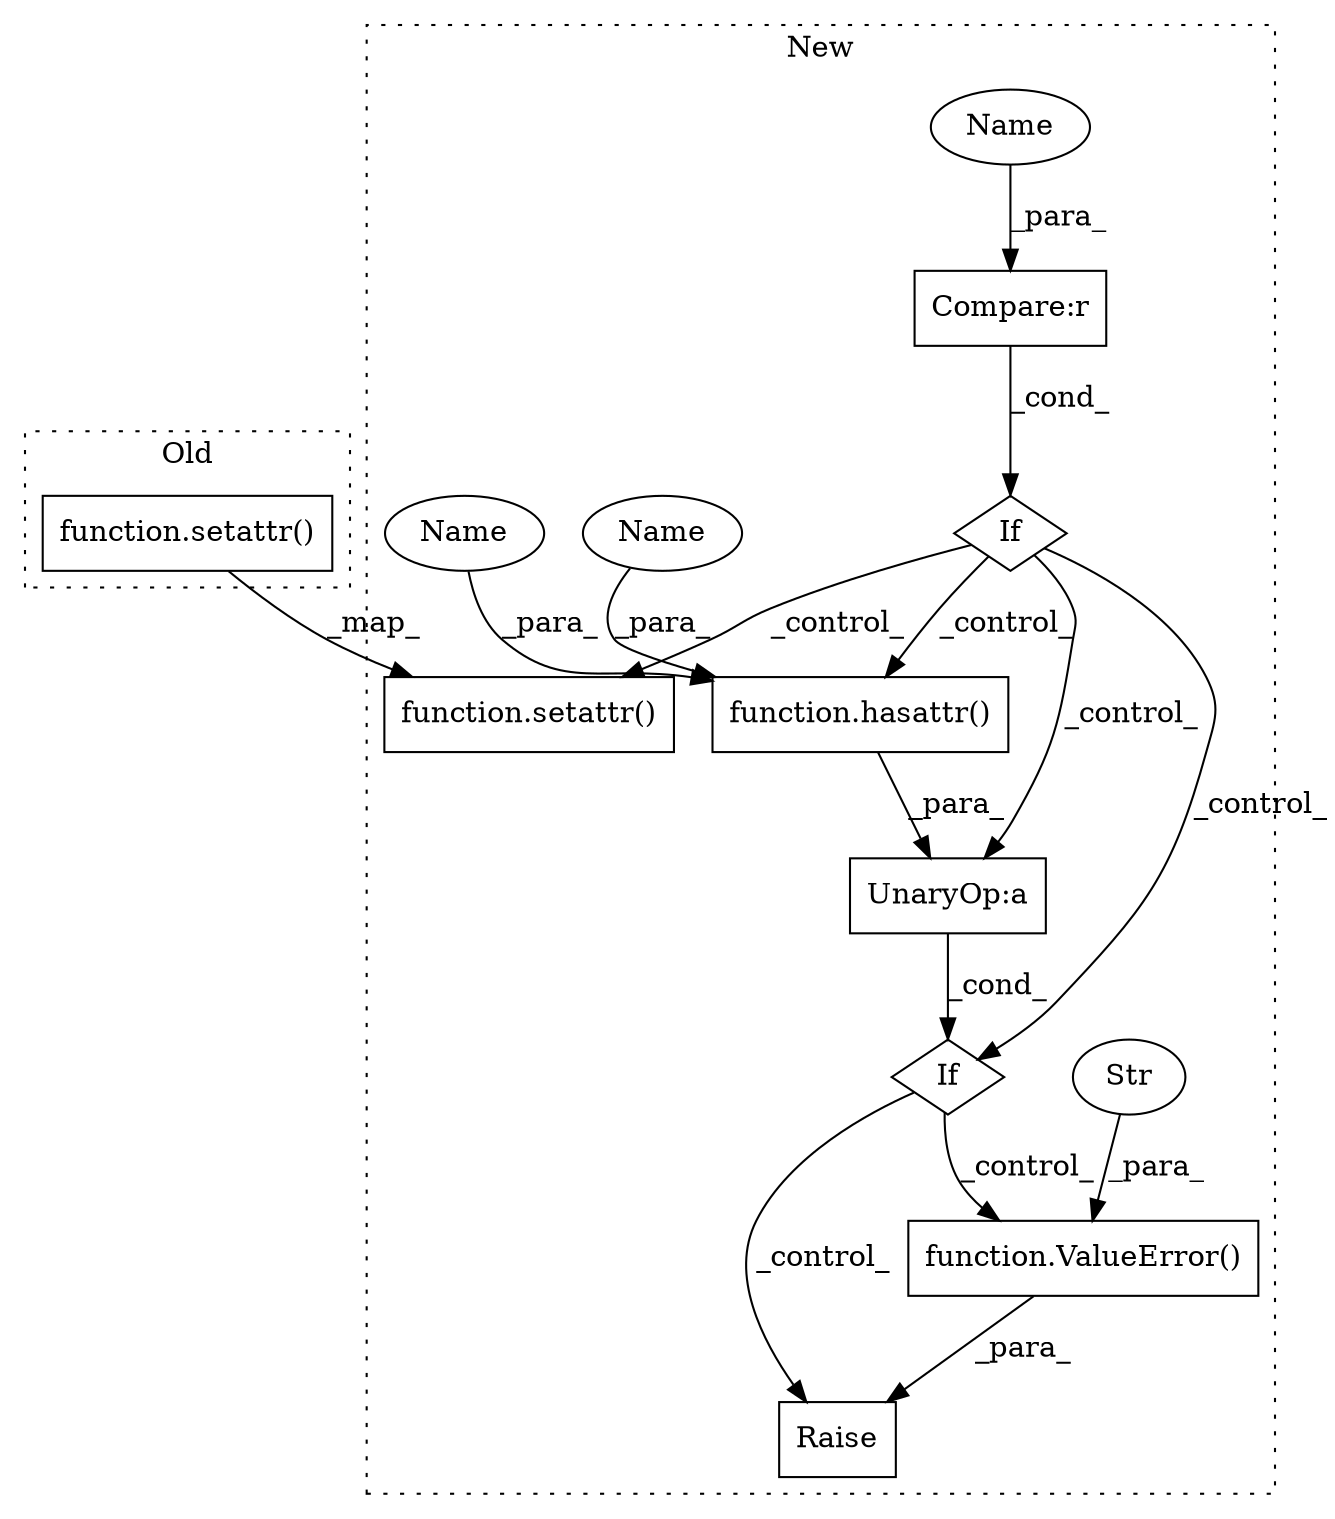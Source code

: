 digraph G {
subgraph cluster0 {
1 [label="function.setattr()" a="75" s="6322,6347" l="8,1" shape="box"];
label = "Old";
style="dotted";
}
subgraph cluster1 {
2 [label="function.setattr()" a="75" s="11076,11101" l="8,1" shape="box"];
3 [label="If" a="96" s="11042" l="3" shape="diamond"];
4 [label="Compare:r" a="40" s="11045" l="17" shape="box"];
5 [label="If" a="96" s="11116" l="0" shape="diamond"];
6 [label="UnaryOp:a" a="61" s="11116" l="23" shape="box"];
7 [label="Raise" a="91" s="11153" l="6" shape="box"];
8 [label="function.hasattr()" a="75" s="11120,11138" l="8,1" shape="box"];
9 [label="function.ValueError()" a="75" s="11159,11205" l="11,1" shape="box"];
10 [label="Str" a="66" s="11170" l="35" shape="ellipse"];
11 [label="Name" a="87" s="11128" l="4" shape="ellipse"];
12 [label="Name" a="87" s="11045" l="5" shape="ellipse"];
13 [label="Name" a="87" s="11134" l="4" shape="ellipse"];
label = "New";
style="dotted";
}
1 -> 2 [label="_map_"];
3 -> 5 [label="_control_"];
3 -> 2 [label="_control_"];
3 -> 6 [label="_control_"];
3 -> 8 [label="_control_"];
4 -> 3 [label="_cond_"];
5 -> 7 [label="_control_"];
5 -> 9 [label="_control_"];
6 -> 5 [label="_cond_"];
8 -> 6 [label="_para_"];
9 -> 7 [label="_para_"];
10 -> 9 [label="_para_"];
11 -> 8 [label="_para_"];
12 -> 4 [label="_para_"];
13 -> 8 [label="_para_"];
}